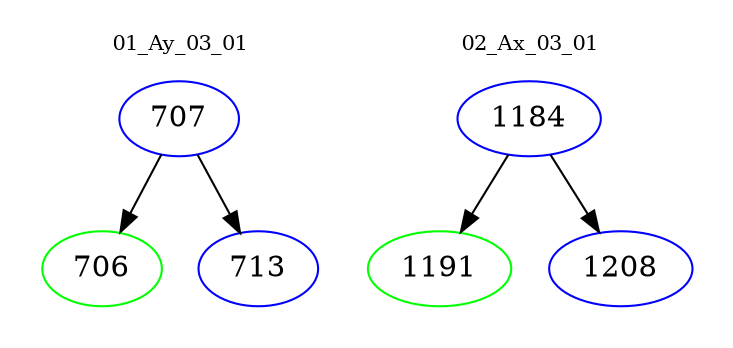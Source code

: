 digraph{
subgraph cluster_0 {
color = white
label = "01_Ay_03_01";
fontsize=10;
T0_707 [label="707", color="blue"]
T0_707 -> T0_706 [color="black"]
T0_706 [label="706", color="green"]
T0_707 -> T0_713 [color="black"]
T0_713 [label="713", color="blue"]
}
subgraph cluster_1 {
color = white
label = "02_Ax_03_01";
fontsize=10;
T1_1184 [label="1184", color="blue"]
T1_1184 -> T1_1191 [color="black"]
T1_1191 [label="1191", color="green"]
T1_1184 -> T1_1208 [color="black"]
T1_1208 [label="1208", color="blue"]
}
}
